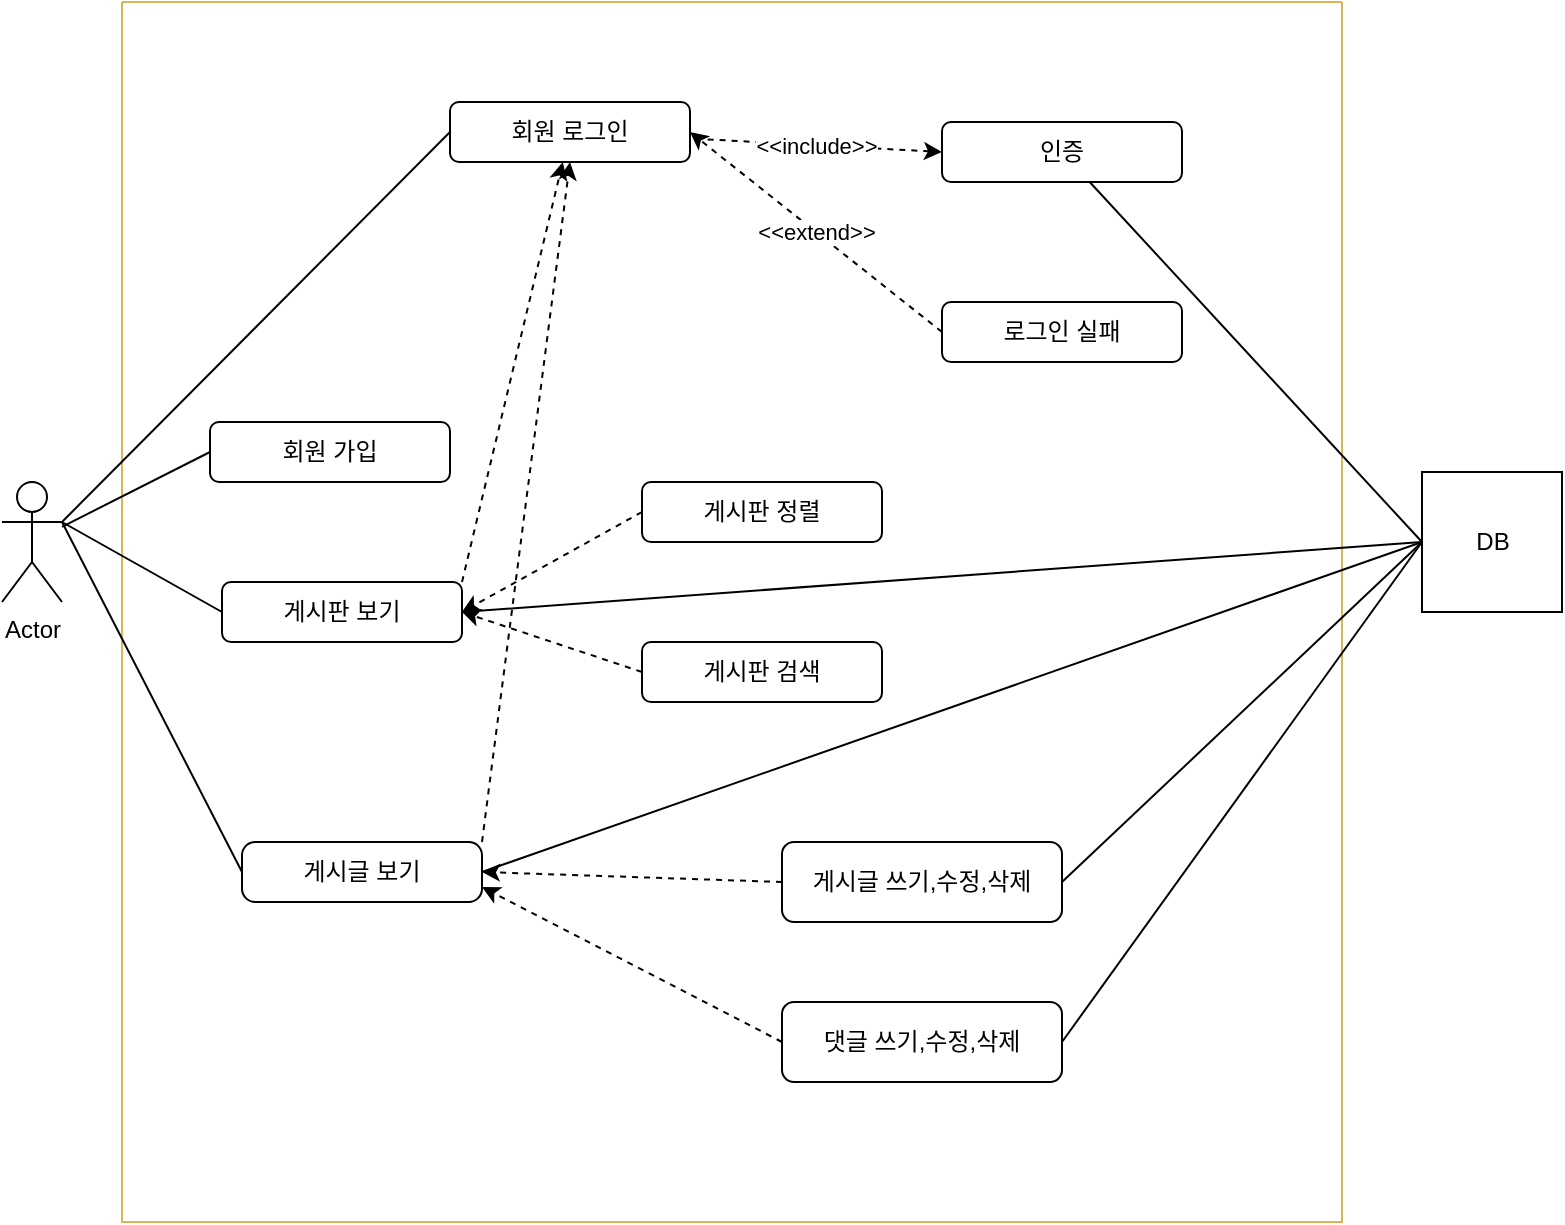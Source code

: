 <mxfile version="20.2.3" type="github">
  <diagram id="o8dxcdiRWbk922dCtxtl" name="페이지-1">
    <mxGraphModel dx="780" dy="1152" grid="1" gridSize="10" guides="1" tooltips="1" connect="1" arrows="1" fold="1" page="1" pageScale="1" pageWidth="827" pageHeight="1169" math="0" shadow="0">
      <root>
        <mxCell id="0" />
        <mxCell id="1" parent="0" />
        <mxCell id="RcDw7PU-apG9GdcBIBPn-1" value="Actor" style="shape=umlActor;verticalLabelPosition=bottom;verticalAlign=top;html=1;outlineConnect=0;" vertex="1" parent="1">
          <mxGeometry x="20" y="340" width="30" height="60" as="geometry" />
        </mxCell>
        <mxCell id="RcDw7PU-apG9GdcBIBPn-3" value="" style="swimlane;startSize=0;fillColor=#fff2cc;strokeColor=#d6b656;" vertex="1" parent="1">
          <mxGeometry x="80" y="100" width="610" height="610" as="geometry" />
        </mxCell>
        <mxCell id="RcDw7PU-apG9GdcBIBPn-4" value="회원 가입" style="rounded=1;whiteSpace=wrap;html=1;" vertex="1" parent="RcDw7PU-apG9GdcBIBPn-3">
          <mxGeometry x="44" y="210" width="120" height="30" as="geometry" />
        </mxCell>
        <mxCell id="RcDw7PU-apG9GdcBIBPn-25" style="edgeStyle=none;rounded=0;orthogonalLoop=1;jettySize=auto;html=1;exitX=1;exitY=0;exitDx=0;exitDy=0;dashed=1;startArrow=none;startFill=0;endArrow=classic;endFill=1;" edge="1" parent="RcDw7PU-apG9GdcBIBPn-3" source="RcDw7PU-apG9GdcBIBPn-5" target="RcDw7PU-apG9GdcBIBPn-7">
          <mxGeometry relative="1" as="geometry" />
        </mxCell>
        <mxCell id="RcDw7PU-apG9GdcBIBPn-5" value="게시판 보기" style="rounded=1;whiteSpace=wrap;html=1;" vertex="1" parent="RcDw7PU-apG9GdcBIBPn-3">
          <mxGeometry x="50" y="290" width="120" height="30" as="geometry" />
        </mxCell>
        <mxCell id="RcDw7PU-apG9GdcBIBPn-26" style="edgeStyle=none;rounded=0;orthogonalLoop=1;jettySize=auto;html=1;exitX=1;exitY=0;exitDx=0;exitDy=0;entryX=0.5;entryY=1;entryDx=0;entryDy=0;dashed=1;startArrow=none;startFill=0;endArrow=classic;endFill=1;" edge="1" parent="RcDw7PU-apG9GdcBIBPn-3" source="RcDw7PU-apG9GdcBIBPn-6" target="RcDw7PU-apG9GdcBIBPn-7">
          <mxGeometry relative="1" as="geometry" />
        </mxCell>
        <mxCell id="RcDw7PU-apG9GdcBIBPn-6" value="게시글 보기" style="rounded=1;whiteSpace=wrap;html=1;arcSize=22;" vertex="1" parent="RcDw7PU-apG9GdcBIBPn-3">
          <mxGeometry x="60" y="420" width="120" height="30" as="geometry" />
        </mxCell>
        <mxCell id="RcDw7PU-apG9GdcBIBPn-7" value="회원 로그인" style="rounded=1;whiteSpace=wrap;html=1;" vertex="1" parent="RcDw7PU-apG9GdcBIBPn-3">
          <mxGeometry x="164" y="50" width="120" height="30" as="geometry" />
        </mxCell>
        <mxCell id="RcDw7PU-apG9GdcBIBPn-23" value="&amp;lt;&amp;lt;include&amp;gt;&amp;gt;" style="edgeStyle=none;rounded=0;orthogonalLoop=1;jettySize=auto;html=1;exitX=0;exitY=0.5;exitDx=0;exitDy=0;endArrow=none;endFill=0;dashed=1;startArrow=classic;startFill=1;" edge="1" parent="RcDw7PU-apG9GdcBIBPn-3" source="RcDw7PU-apG9GdcBIBPn-8" target="RcDw7PU-apG9GdcBIBPn-7">
          <mxGeometry relative="1" as="geometry" />
        </mxCell>
        <mxCell id="RcDw7PU-apG9GdcBIBPn-8" value="인증" style="rounded=1;whiteSpace=wrap;html=1;" vertex="1" parent="RcDw7PU-apG9GdcBIBPn-3">
          <mxGeometry x="410" y="60" width="120" height="30" as="geometry" />
        </mxCell>
        <mxCell id="RcDw7PU-apG9GdcBIBPn-24" value="&amp;lt;&amp;lt;extend&amp;gt;&amp;gt;" style="edgeStyle=none;rounded=0;orthogonalLoop=1;jettySize=auto;html=1;exitX=0;exitY=0.5;exitDx=0;exitDy=0;entryX=1;entryY=0.5;entryDx=0;entryDy=0;endArrow=classic;endFill=1;dashed=1;" edge="1" parent="RcDw7PU-apG9GdcBIBPn-3" source="RcDw7PU-apG9GdcBIBPn-9" target="RcDw7PU-apG9GdcBIBPn-7">
          <mxGeometry relative="1" as="geometry" />
        </mxCell>
        <mxCell id="RcDw7PU-apG9GdcBIBPn-9" value="로그인 실패" style="rounded=1;whiteSpace=wrap;html=1;" vertex="1" parent="RcDw7PU-apG9GdcBIBPn-3">
          <mxGeometry x="410" y="150" width="120" height="30" as="geometry" />
        </mxCell>
        <mxCell id="RcDw7PU-apG9GdcBIBPn-27" style="edgeStyle=none;rounded=0;orthogonalLoop=1;jettySize=auto;html=1;exitX=0;exitY=0.5;exitDx=0;exitDy=0;entryX=1;entryY=0.5;entryDx=0;entryDy=0;dashed=1;startArrow=none;startFill=0;endArrow=classic;endFill=1;" edge="1" parent="RcDw7PU-apG9GdcBIBPn-3" source="RcDw7PU-apG9GdcBIBPn-10" target="RcDw7PU-apG9GdcBIBPn-5">
          <mxGeometry relative="1" as="geometry" />
        </mxCell>
        <mxCell id="RcDw7PU-apG9GdcBIBPn-10" value="게시판 정렬&lt;span style=&quot;color: rgba(0, 0, 0, 0); font-family: monospace; font-size: 0px; text-align: start;&quot;&gt;%3CmxGraphModel%3E%3Croot%3E%3CmxCell%20id%3D%220%22%2F%3E%3CmxCell%20id%3D%221%22%20parent%3D%220%22%2F%3E%3CmxCell%20id%3D%222%22%20value%3D%22%ED%9A%8C%EC%9B%90%20%EA%B0%80%EC%9E%85%22%20style%3D%22rounded%3D1%3BwhiteSpace%3Dwrap%3Bhtml%3D1%3B%22%20vertex%3D%221%22%20parent%3D%221%22%3E%3CmxGeometry%20x%3D%22190%22%20y%3D%22200%22%20width%3D%22120%22%20height%3D%2260%22%20as%3D%22geometry%22%2F%3E%3C%2FmxCell%3E%3C%2Froot%3E%3C%2FmxGraphModel%3E&lt;/span&gt;" style="rounded=1;whiteSpace=wrap;html=1;" vertex="1" parent="RcDw7PU-apG9GdcBIBPn-3">
          <mxGeometry x="260" y="240" width="120" height="30" as="geometry" />
        </mxCell>
        <mxCell id="RcDw7PU-apG9GdcBIBPn-31" style="edgeStyle=none;rounded=0;orthogonalLoop=1;jettySize=auto;html=1;exitX=0;exitY=0.5;exitDx=0;exitDy=0;entryX=1;entryY=0.5;entryDx=0;entryDy=0;dashed=1;startArrow=none;startFill=0;endArrow=classic;endFill=1;" edge="1" parent="RcDw7PU-apG9GdcBIBPn-3" source="RcDw7PU-apG9GdcBIBPn-11" target="RcDw7PU-apG9GdcBIBPn-5">
          <mxGeometry relative="1" as="geometry" />
        </mxCell>
        <mxCell id="RcDw7PU-apG9GdcBIBPn-11" value="게시판 검색" style="rounded=1;whiteSpace=wrap;html=1;" vertex="1" parent="RcDw7PU-apG9GdcBIBPn-3">
          <mxGeometry x="260" y="320" width="120" height="30" as="geometry" />
        </mxCell>
        <mxCell id="RcDw7PU-apG9GdcBIBPn-29" style="edgeStyle=none;rounded=0;orthogonalLoop=1;jettySize=auto;html=1;exitX=0;exitY=0.5;exitDx=0;exitDy=0;entryX=1;entryY=0.5;entryDx=0;entryDy=0;dashed=1;startArrow=none;startFill=0;endArrow=classic;endFill=1;" edge="1" parent="RcDw7PU-apG9GdcBIBPn-3" source="RcDw7PU-apG9GdcBIBPn-12" target="RcDw7PU-apG9GdcBIBPn-6">
          <mxGeometry relative="1" as="geometry" />
        </mxCell>
        <mxCell id="RcDw7PU-apG9GdcBIBPn-12" value="게시글 쓰기,수정,삭제" style="rounded=1;whiteSpace=wrap;html=1;" vertex="1" parent="RcDw7PU-apG9GdcBIBPn-3">
          <mxGeometry x="330" y="420" width="140" height="40" as="geometry" />
        </mxCell>
        <mxCell id="RcDw7PU-apG9GdcBIBPn-42" style="edgeStyle=none;rounded=0;orthogonalLoop=1;jettySize=auto;html=1;exitX=0;exitY=0.5;exitDx=0;exitDy=0;entryX=1;entryY=0.75;entryDx=0;entryDy=0;startArrow=none;startFill=0;endArrow=classic;endFill=1;dashed=1;" edge="1" parent="RcDw7PU-apG9GdcBIBPn-3" source="RcDw7PU-apG9GdcBIBPn-14" target="RcDw7PU-apG9GdcBIBPn-6">
          <mxGeometry relative="1" as="geometry" />
        </mxCell>
        <mxCell id="RcDw7PU-apG9GdcBIBPn-14" value="댓글 쓰기,수정,삭제" style="rounded=1;whiteSpace=wrap;html=1;" vertex="1" parent="RcDw7PU-apG9GdcBIBPn-3">
          <mxGeometry x="330" y="500" width="140" height="40" as="geometry" />
        </mxCell>
        <mxCell id="RcDw7PU-apG9GdcBIBPn-17" value="" style="endArrow=none;html=1;rounded=0;entryX=0;entryY=0.5;entryDx=0;entryDy=0;" edge="1" parent="1" source="RcDw7PU-apG9GdcBIBPn-1" target="RcDw7PU-apG9GdcBIBPn-4">
          <mxGeometry width="50" height="50" relative="1" as="geometry">
            <mxPoint x="370" y="610" as="sourcePoint" />
            <mxPoint x="420" y="560" as="targetPoint" />
          </mxGeometry>
        </mxCell>
        <mxCell id="RcDw7PU-apG9GdcBIBPn-37" style="edgeStyle=none;rounded=0;orthogonalLoop=1;jettySize=auto;html=1;exitX=0;exitY=0.5;exitDx=0;exitDy=0;startArrow=none;startFill=0;endArrow=none;endFill=0;" edge="1" parent="1" source="RcDw7PU-apG9GdcBIBPn-32" target="RcDw7PU-apG9GdcBIBPn-8">
          <mxGeometry relative="1" as="geometry" />
        </mxCell>
        <mxCell id="RcDw7PU-apG9GdcBIBPn-38" style="edgeStyle=none;rounded=0;orthogonalLoop=1;jettySize=auto;html=1;exitX=0;exitY=0.5;exitDx=0;exitDy=0;entryX=1;entryY=0.5;entryDx=0;entryDy=0;startArrow=none;startFill=0;endArrow=none;endFill=0;" edge="1" parent="1" source="RcDw7PU-apG9GdcBIBPn-32" target="RcDw7PU-apG9GdcBIBPn-5">
          <mxGeometry relative="1" as="geometry" />
        </mxCell>
        <mxCell id="RcDw7PU-apG9GdcBIBPn-39" style="edgeStyle=none;rounded=0;orthogonalLoop=1;jettySize=auto;html=1;exitX=0;exitY=0.5;exitDx=0;exitDy=0;entryX=1;entryY=0.5;entryDx=0;entryDy=0;startArrow=none;startFill=0;endArrow=none;endFill=0;" edge="1" parent="1" source="RcDw7PU-apG9GdcBIBPn-32" target="RcDw7PU-apG9GdcBIBPn-6">
          <mxGeometry relative="1" as="geometry" />
        </mxCell>
        <mxCell id="RcDw7PU-apG9GdcBIBPn-40" style="edgeStyle=none;rounded=0;orthogonalLoop=1;jettySize=auto;html=1;exitX=0;exitY=0.5;exitDx=0;exitDy=0;entryX=1;entryY=0.5;entryDx=0;entryDy=0;startArrow=none;startFill=0;endArrow=none;endFill=0;" edge="1" parent="1" source="RcDw7PU-apG9GdcBIBPn-32" target="RcDw7PU-apG9GdcBIBPn-12">
          <mxGeometry relative="1" as="geometry" />
        </mxCell>
        <mxCell id="RcDw7PU-apG9GdcBIBPn-41" style="edgeStyle=none;rounded=0;orthogonalLoop=1;jettySize=auto;html=1;exitX=0;exitY=0.5;exitDx=0;exitDy=0;entryX=1;entryY=0.5;entryDx=0;entryDy=0;startArrow=none;startFill=0;endArrow=none;endFill=0;" edge="1" parent="1" source="RcDw7PU-apG9GdcBIBPn-32" target="RcDw7PU-apG9GdcBIBPn-14">
          <mxGeometry relative="1" as="geometry" />
        </mxCell>
        <mxCell id="RcDw7PU-apG9GdcBIBPn-32" value="DB" style="html=1;dropTarget=0;" vertex="1" parent="1">
          <mxGeometry x="730" y="335" width="70" height="70" as="geometry" />
        </mxCell>
        <mxCell id="RcDw7PU-apG9GdcBIBPn-34" style="edgeStyle=none;rounded=0;orthogonalLoop=1;jettySize=auto;html=1;exitX=0;exitY=0.5;exitDx=0;exitDy=0;entryX=1;entryY=0.333;entryDx=0;entryDy=0;entryPerimeter=0;startArrow=none;startFill=0;endArrow=none;endFill=0;" edge="1" parent="1" source="RcDw7PU-apG9GdcBIBPn-7" target="RcDw7PU-apG9GdcBIBPn-1">
          <mxGeometry relative="1" as="geometry" />
        </mxCell>
        <mxCell id="RcDw7PU-apG9GdcBIBPn-35" style="edgeStyle=none;rounded=0;orthogonalLoop=1;jettySize=auto;html=1;exitX=0;exitY=0.5;exitDx=0;exitDy=0;startArrow=none;startFill=0;endArrow=none;endFill=0;" edge="1" parent="1" source="RcDw7PU-apG9GdcBIBPn-5">
          <mxGeometry relative="1" as="geometry">
            <mxPoint x="50" y="360" as="targetPoint" />
          </mxGeometry>
        </mxCell>
        <mxCell id="RcDw7PU-apG9GdcBIBPn-36" style="edgeStyle=none;rounded=0;orthogonalLoop=1;jettySize=auto;html=1;exitX=0;exitY=0.5;exitDx=0;exitDy=0;startArrow=none;startFill=0;endArrow=none;endFill=0;" edge="1" parent="1" source="RcDw7PU-apG9GdcBIBPn-6">
          <mxGeometry relative="1" as="geometry">
            <mxPoint x="50" y="360" as="targetPoint" />
          </mxGeometry>
        </mxCell>
      </root>
    </mxGraphModel>
  </diagram>
</mxfile>

